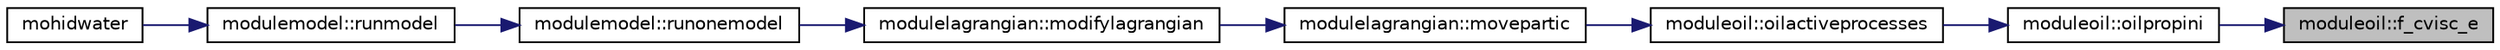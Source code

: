 digraph "moduleoil::f_cvisc_e"
{
 // LATEX_PDF_SIZE
  edge [fontname="Helvetica",fontsize="10",labelfontname="Helvetica",labelfontsize="10"];
  node [fontname="Helvetica",fontsize="10",shape=record];
  rankdir="RL";
  Node1 [label="moduleoil::f_cvisc_e",height=0.2,width=0.4,color="black", fillcolor="grey75", style="filled", fontcolor="black",tooltip=" "];
  Node1 -> Node2 [dir="back",color="midnightblue",fontsize="10",style="solid"];
  Node2 [label="moduleoil::oilpropini",height=0.2,width=0.4,color="black", fillcolor="white", style="filled",URL="$namespacemoduleoil.html#a11e04f321f0ebc3e9a379f908b8a0cd2",tooltip=" "];
  Node2 -> Node3 [dir="back",color="midnightblue",fontsize="10",style="solid"];
  Node3 [label="moduleoil::oilactiveprocesses",height=0.2,width=0.4,color="black", fillcolor="white", style="filled",URL="$namespacemoduleoil.html#aa53749d5416d21d1602ffd0208f0f8f2",tooltip=" "];
  Node3 -> Node4 [dir="back",color="midnightblue",fontsize="10",style="solid"];
  Node4 [label="modulelagrangian::movepartic",height=0.2,width=0.4,color="black", fillcolor="white", style="filled",URL="$namespacemodulelagrangian.html#ad9212277994fb1a55e17c7e17d66aabc",tooltip=" "];
  Node4 -> Node5 [dir="back",color="midnightblue",fontsize="10",style="solid"];
  Node5 [label="modulelagrangian::modifylagrangian",height=0.2,width=0.4,color="black", fillcolor="white", style="filled",URL="$namespacemodulelagrangian.html#a1097f962a7a848d12f7f3036993f7b93",tooltip=" "];
  Node5 -> Node6 [dir="back",color="midnightblue",fontsize="10",style="solid"];
  Node6 [label="modulemodel::runonemodel",height=0.2,width=0.4,color="black", fillcolor="white", style="filled",URL="$namespacemodulemodel.html#ab22d85061a595a03c83c11766cba5587",tooltip=" "];
  Node6 -> Node7 [dir="back",color="midnightblue",fontsize="10",style="solid"];
  Node7 [label="modulemodel::runmodel",height=0.2,width=0.4,color="black", fillcolor="white", style="filled",URL="$namespacemodulemodel.html#a16a07d5b28a4877790acec46aed111b6",tooltip=" "];
  Node7 -> Node8 [dir="back",color="midnightblue",fontsize="10",style="solid"];
  Node8 [label="mohidwater",height=0.2,width=0.4,color="black", fillcolor="white", style="filled",URL="$_main_8_f90.html#a22cacab418d9e36dcaa8c3aef44b4185",tooltip=" "];
}
